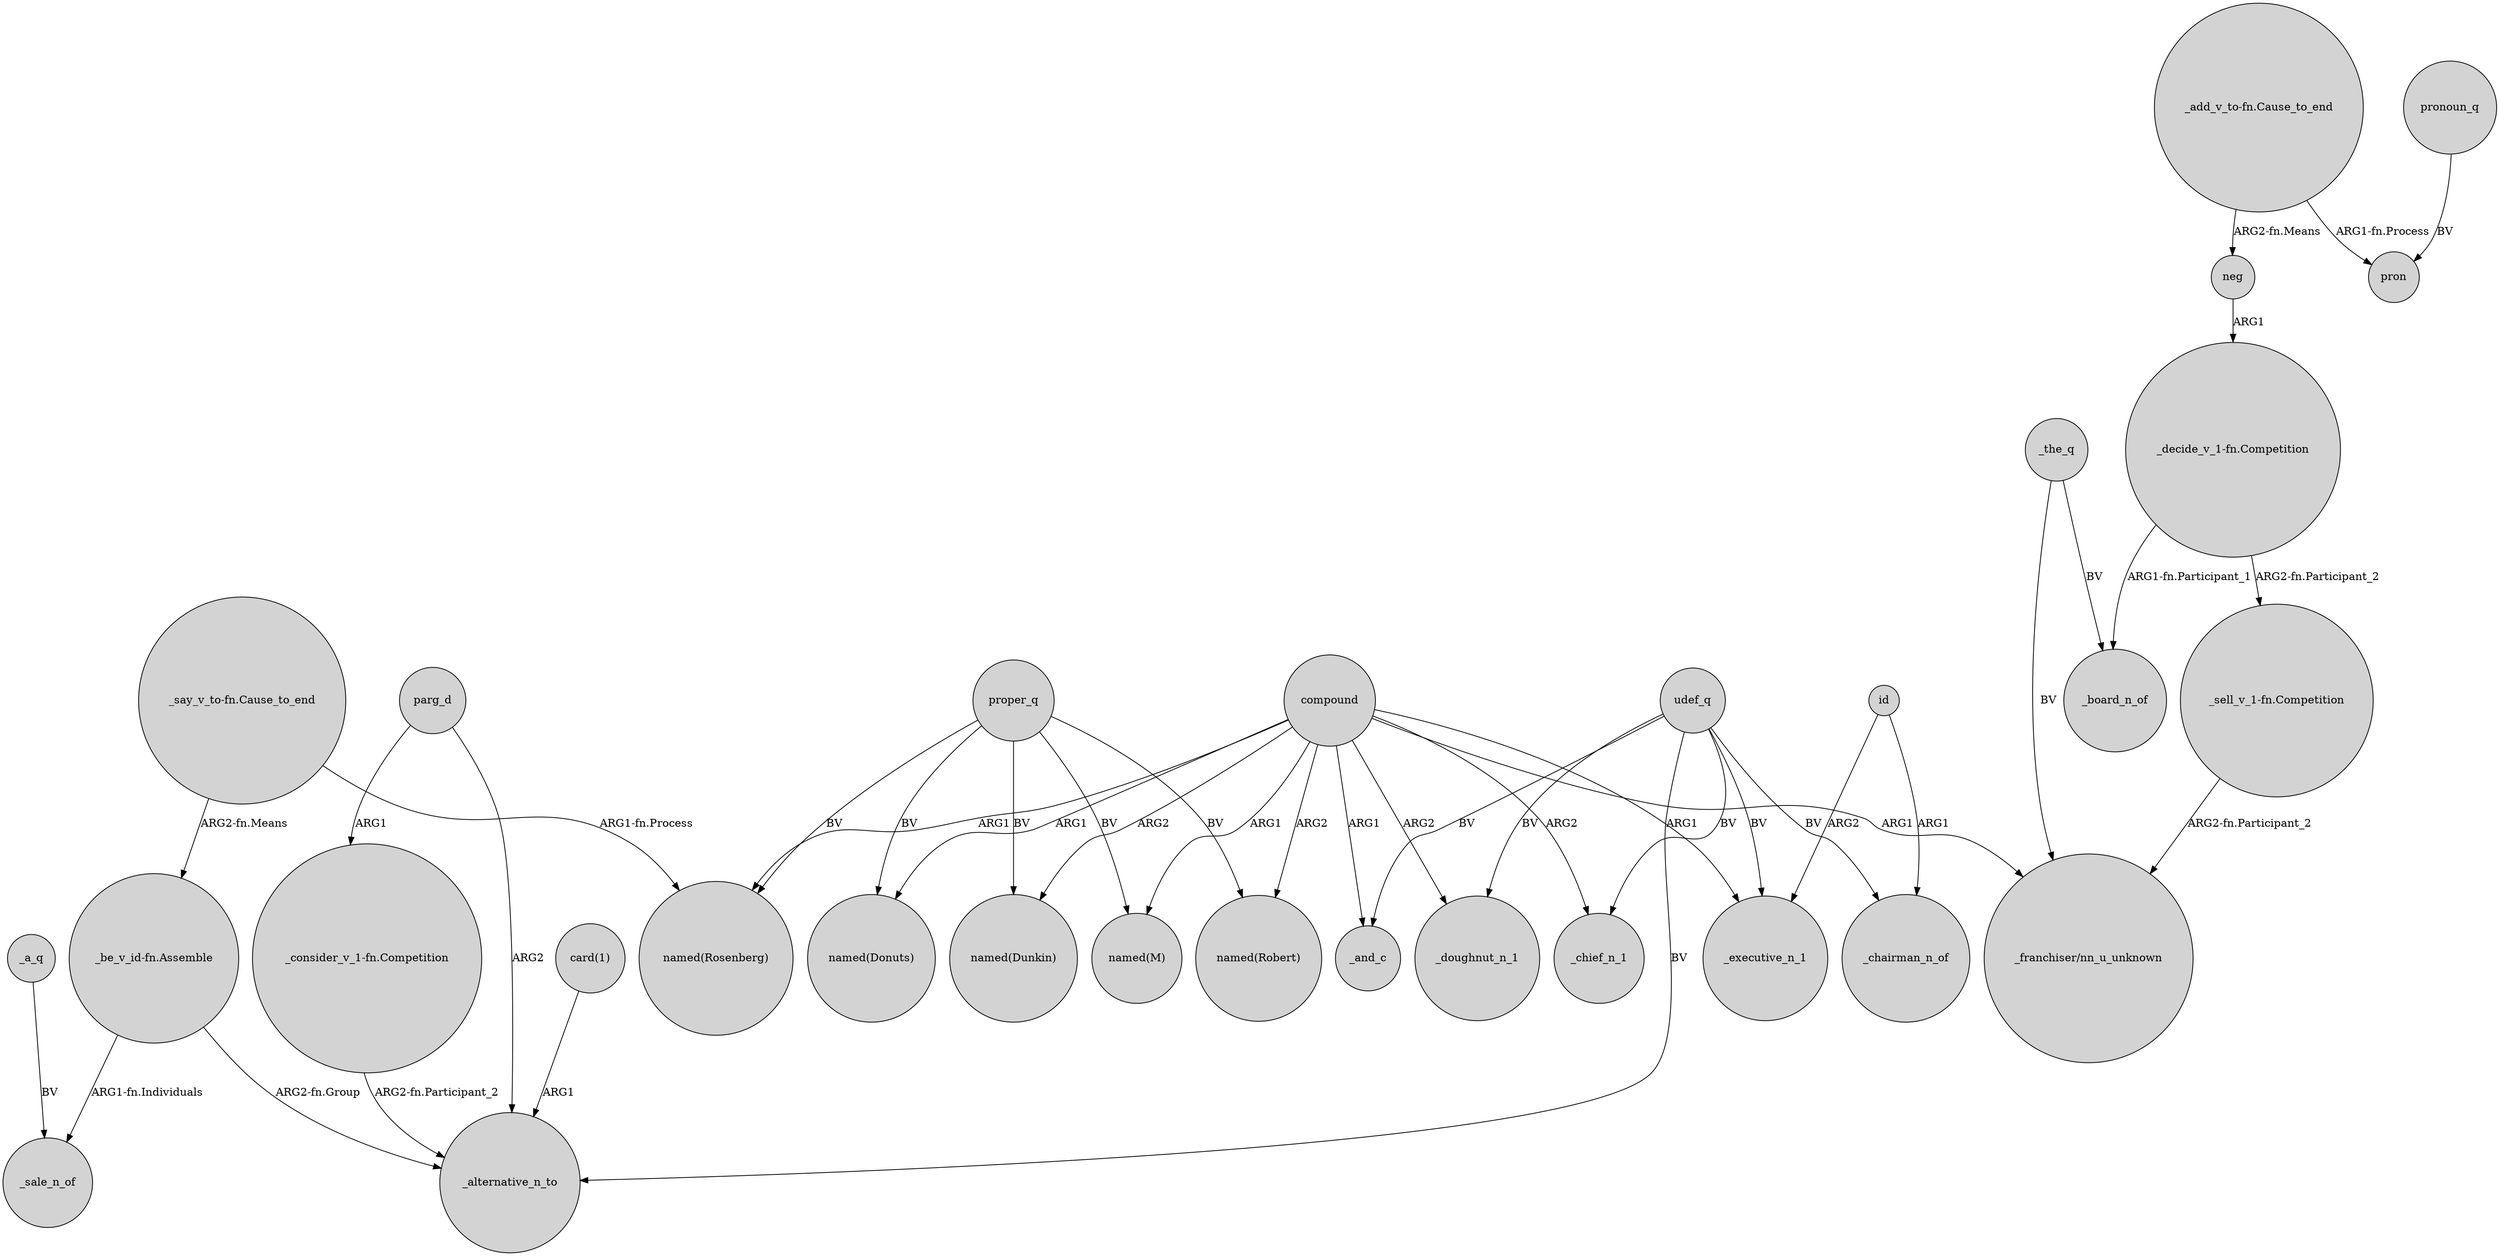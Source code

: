 digraph {
	node [shape=circle style=filled]
	udef_q -> _alternative_n_to [label=BV]
	id -> _chairman_n_of [label=ARG1]
	"_add_v_to-fn.Cause_to_end" -> neg [label="ARG2-fn.Means"]
	compound -> _and_c [label=ARG1]
	compound -> _chief_n_1 [label=ARG2]
	compound -> "named(Donuts)" [label=ARG1]
	udef_q -> _chairman_n_of [label=BV]
	id -> _executive_n_1 [label=ARG2]
	udef_q -> _chief_n_1 [label=BV]
	"_sell_v_1-fn.Competition" -> "_franchiser/nn_u_unknown" [label="ARG2-fn.Participant_2"]
	"_be_v_id-fn.Assemble" -> _sale_n_of [label="ARG1-fn.Individuals"]
	proper_q -> "named(Dunkin)" [label=BV]
	proper_q -> "named(M)" [label=BV]
	parg_d -> "_consider_v_1-fn.Competition" [label=ARG1]
	udef_q -> _and_c [label=BV]
	_the_q -> _board_n_of [label=BV]
	pronoun_q -> pron [label=BV]
	udef_q -> _executive_n_1 [label=BV]
	compound -> "named(Robert)" [label=ARG2]
	proper_q -> "named(Donuts)" [label=BV]
	"_decide_v_1-fn.Competition" -> _board_n_of [label="ARG1-fn.Participant_1"]
	compound -> "named(Dunkin)" [label=ARG2]
	udef_q -> _doughnut_n_1 [label=BV]
	compound -> "named(M)" [label=ARG1]
	compound -> _executive_n_1 [label=ARG1]
	"_consider_v_1-fn.Competition" -> _alternative_n_to [label="ARG2-fn.Participant_2"]
	proper_q -> "named(Rosenberg)" [label=BV]
	parg_d -> _alternative_n_to [label=ARG2]
	neg -> "_decide_v_1-fn.Competition" [label=ARG1]
	_a_q -> _sale_n_of [label=BV]
	proper_q -> "named(Robert)" [label=BV]
	"_be_v_id-fn.Assemble" -> _alternative_n_to [label="ARG2-fn.Group"]
	"_say_v_to-fn.Cause_to_end" -> "_be_v_id-fn.Assemble" [label="ARG2-fn.Means"]
	compound -> "_franchiser/nn_u_unknown" [label=ARG1]
	_the_q -> "_franchiser/nn_u_unknown" [label=BV]
	compound -> "named(Rosenberg)" [label=ARG1]
	"card(1)" -> _alternative_n_to [label=ARG1]
	"_decide_v_1-fn.Competition" -> "_sell_v_1-fn.Competition" [label="ARG2-fn.Participant_2"]
	compound -> _doughnut_n_1 [label=ARG2]
	"_add_v_to-fn.Cause_to_end" -> pron [label="ARG1-fn.Process"]
	"_say_v_to-fn.Cause_to_end" -> "named(Rosenberg)" [label="ARG1-fn.Process"]
}
